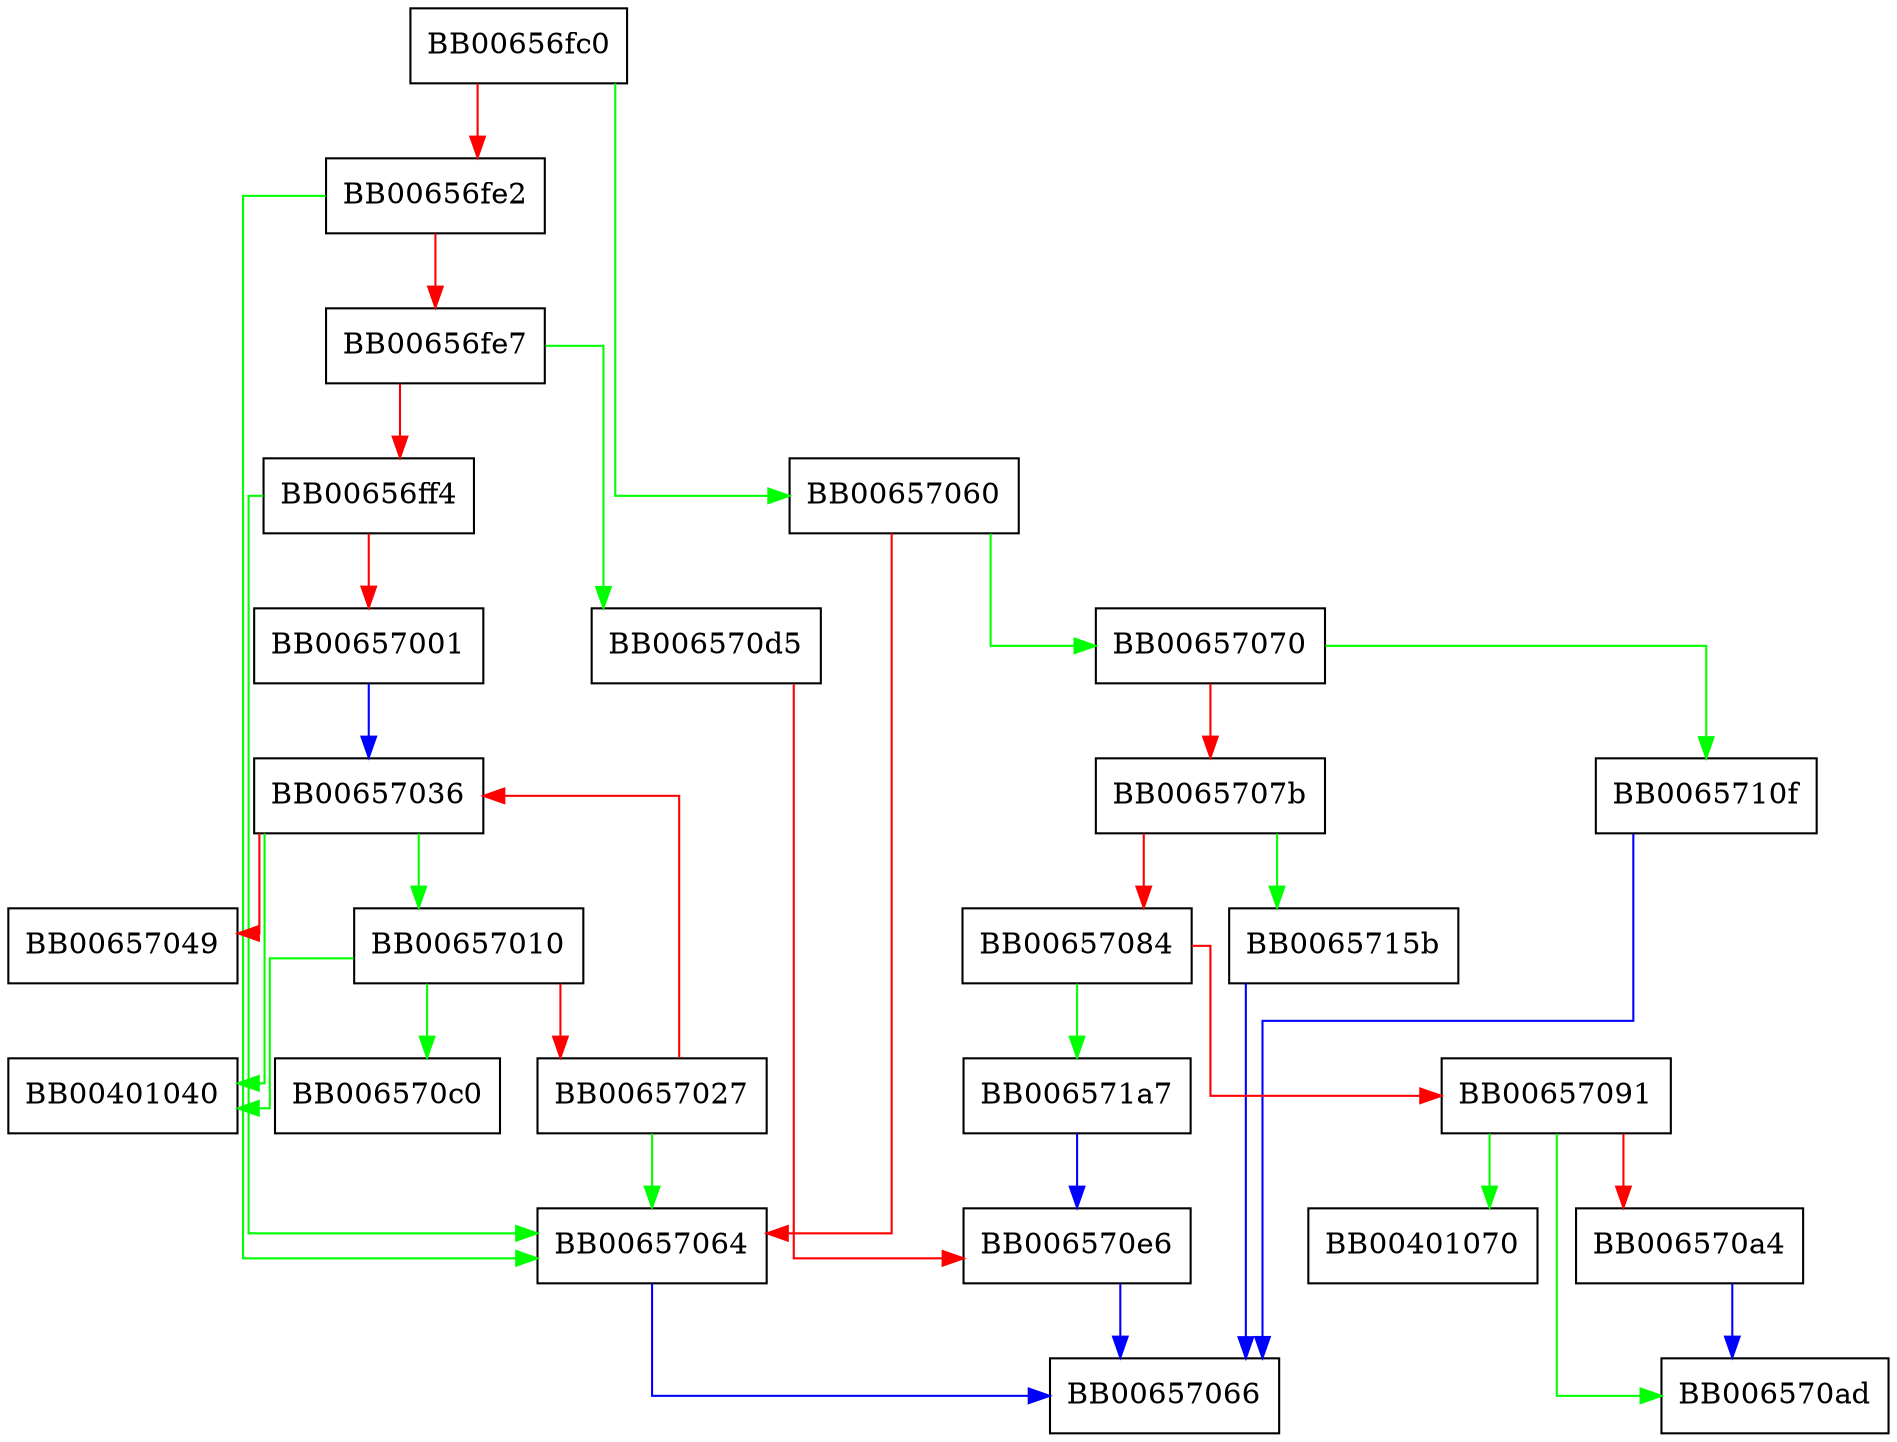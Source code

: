 digraph UI_set_result_ex {
  node [shape="box"];
  graph [splines=ortho];
  BB00656fc0 -> BB00657060 [color="green"];
  BB00656fc0 -> BB00656fe2 [color="red"];
  BB00656fe2 -> BB00657064 [color="green"];
  BB00656fe2 -> BB00656fe7 [color="red"];
  BB00656fe7 -> BB006570d5 [color="green"];
  BB00656fe7 -> BB00656ff4 [color="red"];
  BB00656ff4 -> BB00657064 [color="green"];
  BB00656ff4 -> BB00657001 [color="red"];
  BB00657001 -> BB00657036 [color="blue"];
  BB00657010 -> BB00401040 [color="green"];
  BB00657010 -> BB006570c0 [color="green"];
  BB00657010 -> BB00657027 [color="red"];
  BB00657027 -> BB00657064 [color="green"];
  BB00657027 -> BB00657036 [color="red"];
  BB00657036 -> BB00401040 [color="green"];
  BB00657036 -> BB00657010 [color="green"];
  BB00657036 -> BB00657049 [color="red"];
  BB00657060 -> BB00657070 [color="green"];
  BB00657060 -> BB00657064 [color="red"];
  BB00657064 -> BB00657066 [color="blue"];
  BB00657070 -> BB0065710f [color="green"];
  BB00657070 -> BB0065707b [color="red"];
  BB0065707b -> BB0065715b [color="green"];
  BB0065707b -> BB00657084 [color="red"];
  BB00657084 -> BB006571a7 [color="green"];
  BB00657084 -> BB00657091 [color="red"];
  BB00657091 -> BB00401070 [color="green"];
  BB00657091 -> BB006570ad [color="green"];
  BB00657091 -> BB006570a4 [color="red"];
  BB006570a4 -> BB006570ad [color="blue"];
  BB006570d5 -> BB006570e6 [color="red"];
  BB006570e6 -> BB00657066 [color="blue"];
  BB0065710f -> BB00657066 [color="blue"];
  BB0065715b -> BB00657066 [color="blue"];
  BB006571a7 -> BB006570e6 [color="blue"];
}